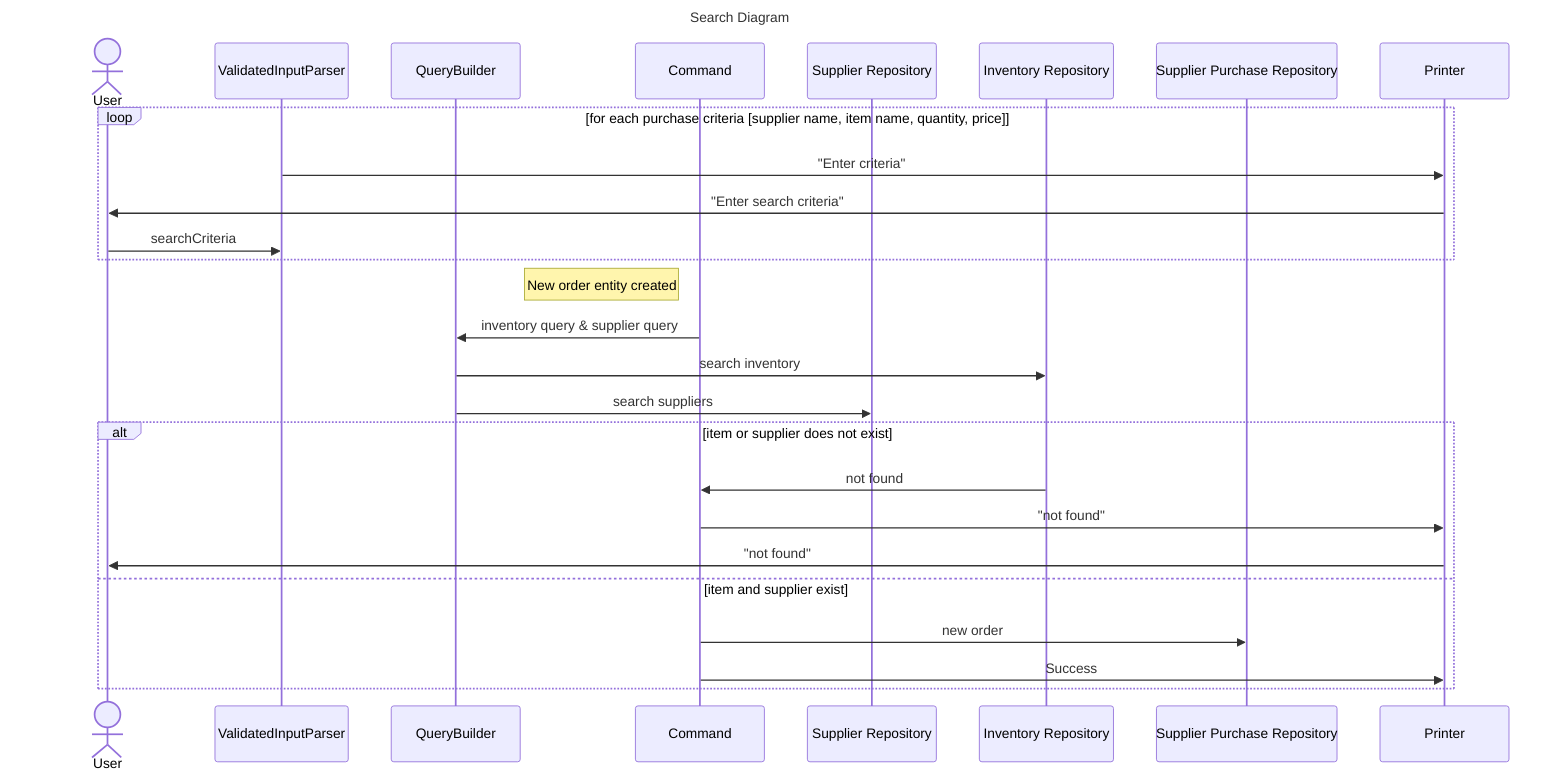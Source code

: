 ---
title: Search Diagram
---

sequenceDiagram
    actor u as User
    participant i as ValidatedInputParser
    participant q as QueryBuilder
    participant c as Command
    participant sr as Supplier Repository
    participant ir as Inventory Repository
    participant spr as Supplier Purchase Repository
    participant p as Printer

    loop for each purchase criteria [supplier name, item name, quantity, price]
        i ->> p: "Enter criteria"
        p ->> u: "Enter search criteria"
        u ->> i: searchCriteria
    end

    note left of c: New order entity created
    c ->> q: inventory query & supplier query
    q ->> ir: search inventory
    q ->> sr: search suppliers
    alt item or supplier does not exist
        ir ->> c: not found
        c ->> p: "not found"
        p ->> u: "not found"
    else item and supplier exist
        c ->> spr: new order
        c ->> p: Success
    end